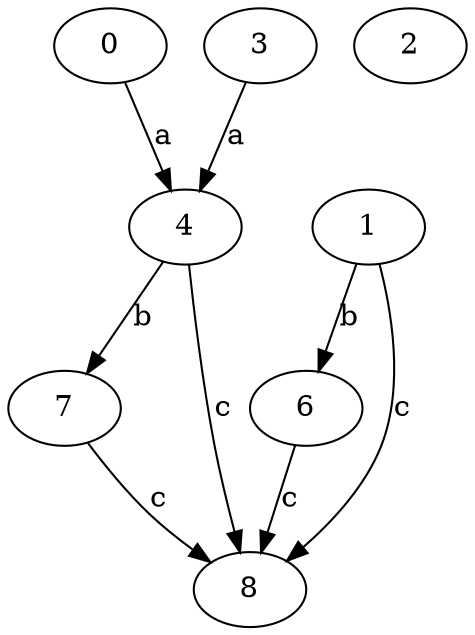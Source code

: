 strict digraph  {
0;
2;
3;
4;
1;
6;
7;
8;
0 -> 4  [label=a];
3 -> 4  [label=a];
4 -> 7  [label=b];
4 -> 8  [label=c];
1 -> 6  [label=b];
1 -> 8  [label=c];
6 -> 8  [label=c];
7 -> 8  [label=c];
}
